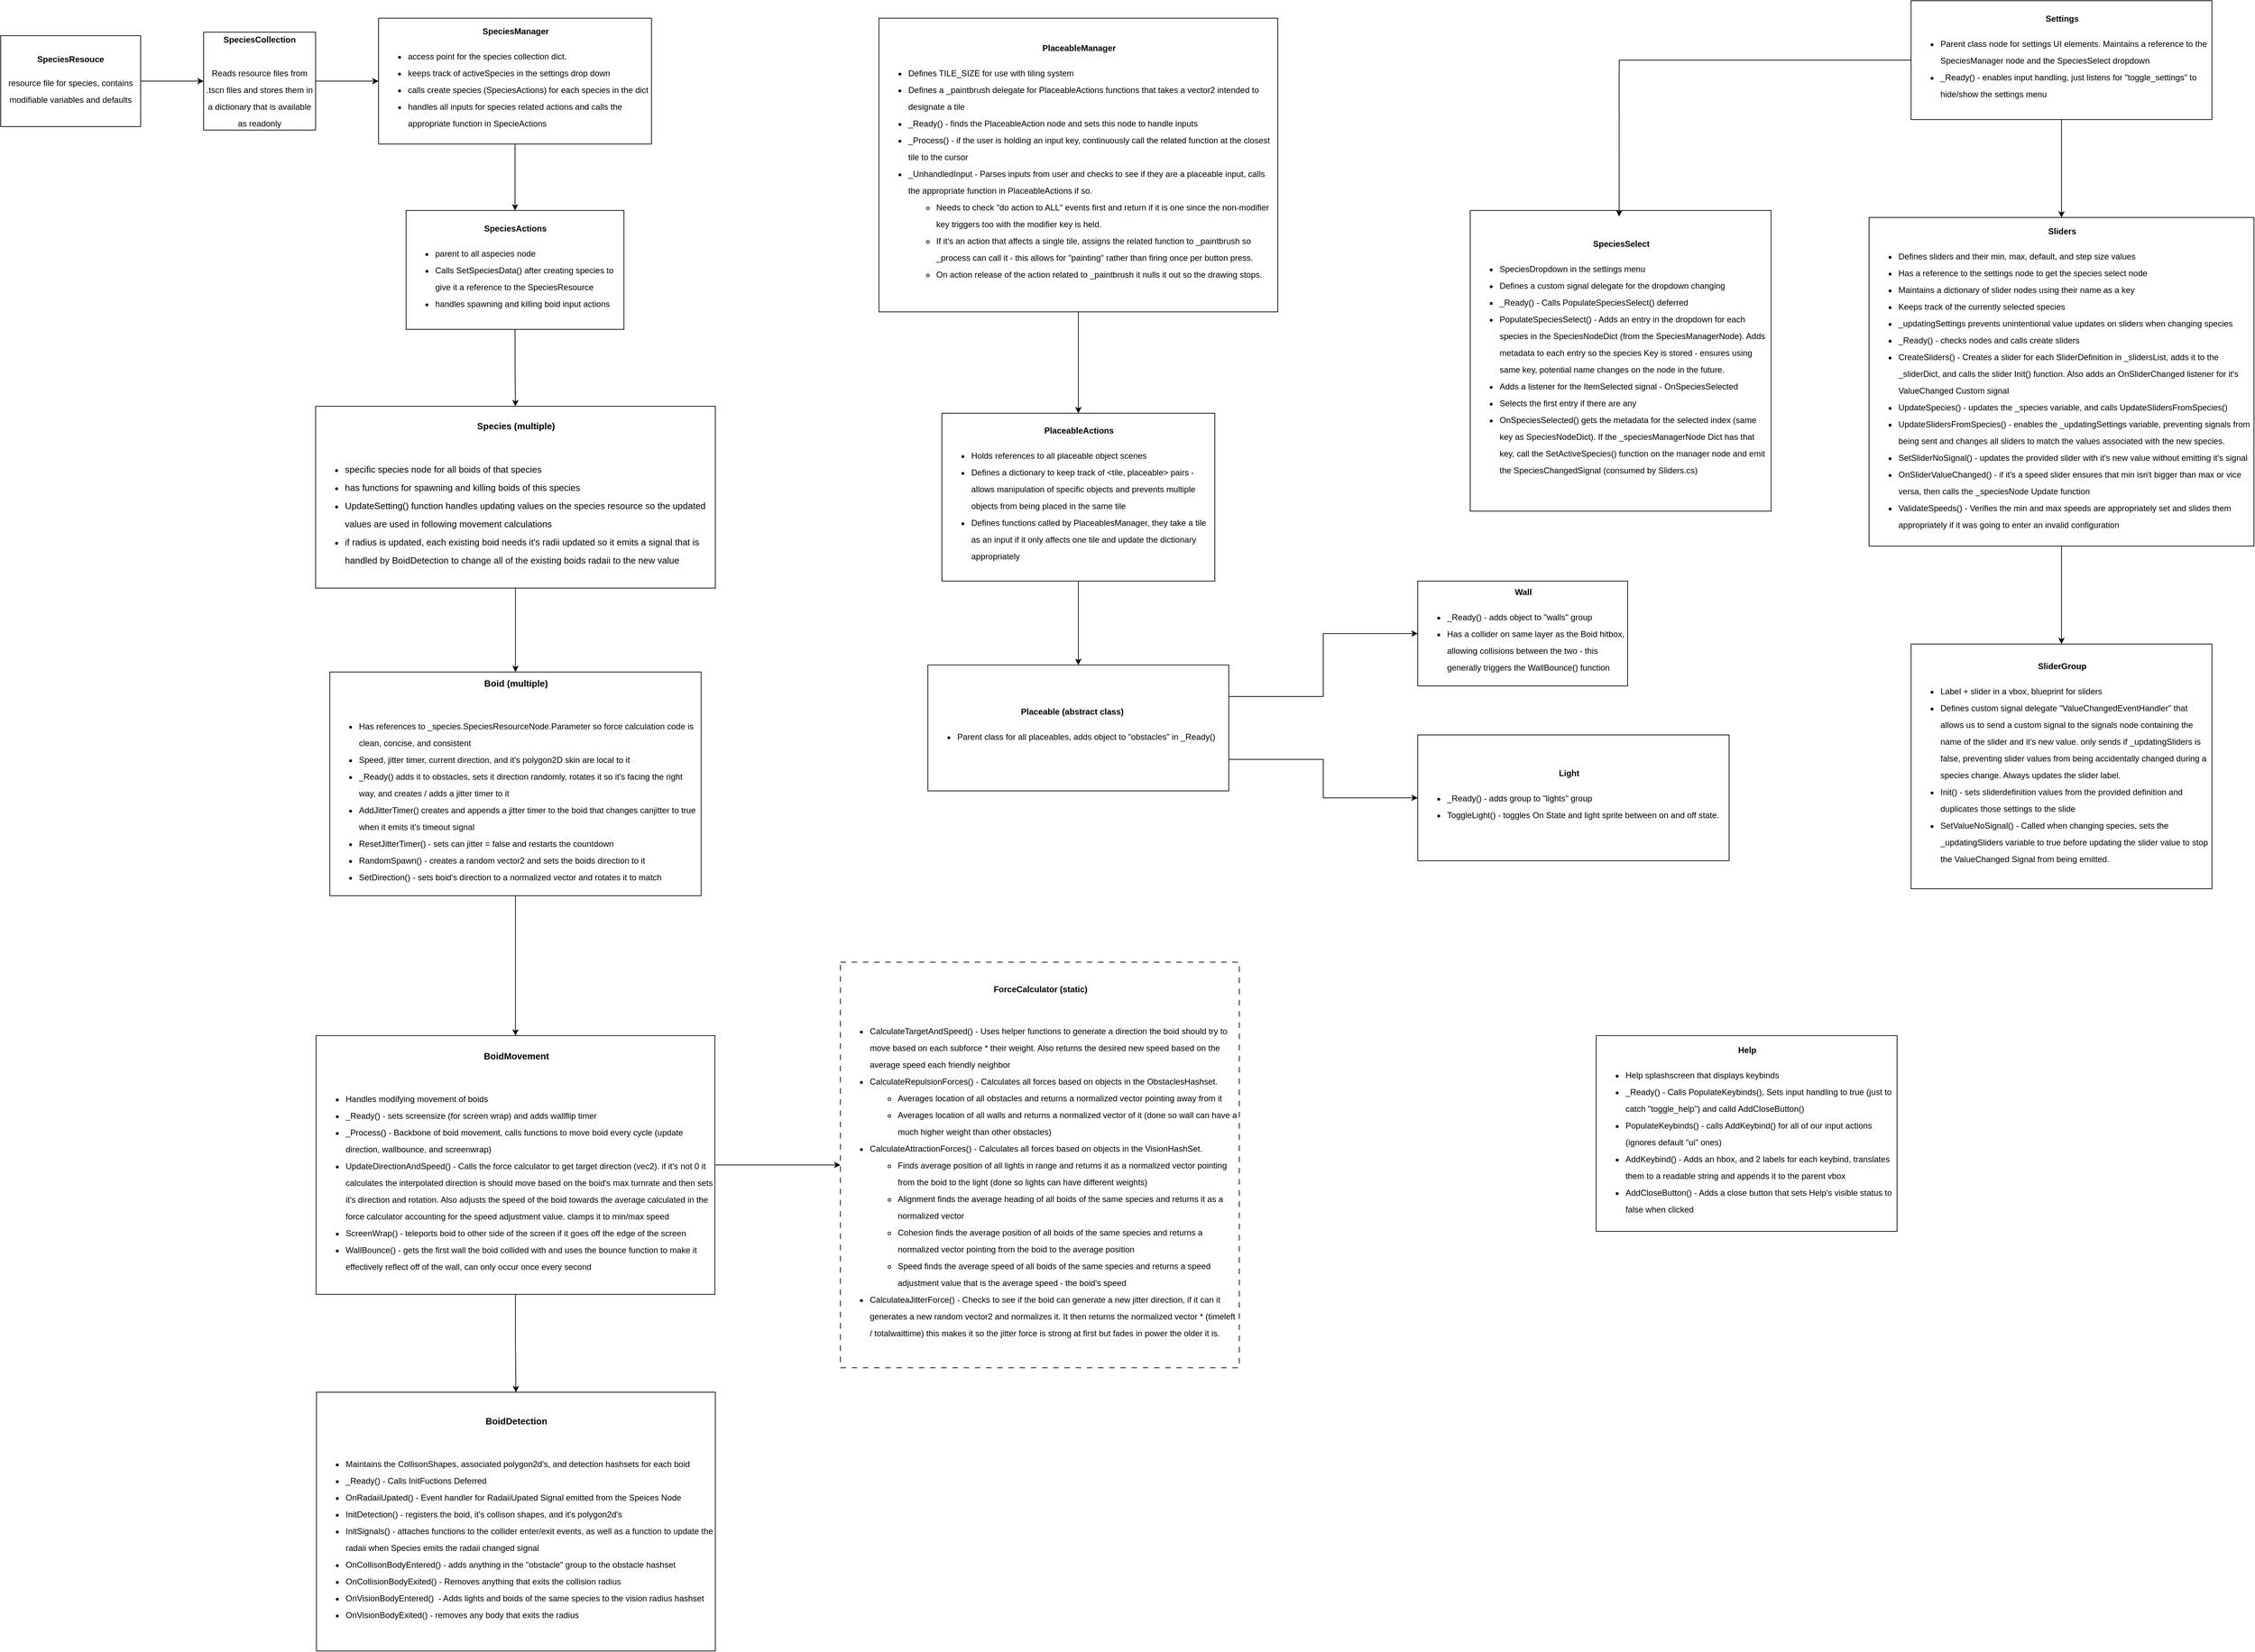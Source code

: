<mxfile version="28.1.0">
  <diagram name="Page-1" id="Xs04RNJFylX2Sl9t9YBy">
    <mxGraphModel dx="4398" dy="1581" grid="1" gridSize="10" guides="1" tooltips="1" connect="1" arrows="1" fold="1" page="1" pageScale="1" pageWidth="850" pageHeight="1100" math="0" shadow="0">
      <root>
        <mxCell id="0" />
        <mxCell id="1" parent="0" />
        <mxCell id="gzoKoLbx1u-RwGfraSK8-8" value="" style="edgeStyle=orthogonalEdgeStyle;rounded=0;orthogonalLoop=1;jettySize=auto;html=1;" edge="1" parent="1" source="gzoKoLbx1u-RwGfraSK8-1" target="gzoKoLbx1u-RwGfraSK8-7">
          <mxGeometry relative="1" as="geometry" />
        </mxCell>
        <mxCell id="gzoKoLbx1u-RwGfraSK8-1" value="&lt;div style=&quot;line-height: 200%;&quot;&gt;&lt;div align=&quot;center&quot;&gt;&lt;b&gt;SpeciesManager&lt;/b&gt;&lt;/div&gt;&lt;div align=&quot;left&quot;&gt;&lt;ul&gt;&lt;li&gt;access point for the species collection dict.&amp;nbsp;&lt;/li&gt;&lt;li&gt;keeps track of activeSpecies in the settings drop down&lt;/li&gt;&lt;li&gt;calls create species (SpeciesActions) for each species in the dict&lt;/li&gt;&lt;li&gt;handles all inputs for species related actions and calls the appropriate function in SpecieActions&lt;/li&gt;&lt;/ul&gt;&lt;/div&gt;&lt;/div&gt;" style="rounded=0;whiteSpace=wrap;html=1;align=left;" vertex="1" parent="1">
          <mxGeometry x="-1140" y="75" width="390" height="180" as="geometry" />
        </mxCell>
        <mxCell id="gzoKoLbx1u-RwGfraSK8-6" value="" style="edgeStyle=orthogonalEdgeStyle;rounded=0;orthogonalLoop=1;jettySize=auto;html=1;" edge="1" parent="1" source="gzoKoLbx1u-RwGfraSK8-2" target="gzoKoLbx1u-RwGfraSK8-1">
          <mxGeometry relative="1" as="geometry" />
        </mxCell>
        <mxCell id="gzoKoLbx1u-RwGfraSK8-2" value="&lt;div style=&quot;line-height: 200%;&quot;&gt;&lt;div&gt;&lt;b&gt;SpeciesCollection&lt;/b&gt;&lt;/div&gt;&lt;div&gt;&lt;b&gt;&lt;br&gt;&lt;/b&gt;&lt;/div&gt;&lt;div&gt;Reads resource files from .tscn files and stores them in a dictionary that is available as readonly&lt;/div&gt;&lt;/div&gt;" style="rounded=0;whiteSpace=wrap;html=1;" vertex="1" parent="1">
          <mxGeometry x="-1390" y="95" width="160" height="140" as="geometry" />
        </mxCell>
        <mxCell id="gzoKoLbx1u-RwGfraSK8-5" style="edgeStyle=orthogonalEdgeStyle;rounded=0;orthogonalLoop=1;jettySize=auto;html=1;entryX=0;entryY=0.5;entryDx=0;entryDy=0;" edge="1" parent="1" source="gzoKoLbx1u-RwGfraSK8-4" target="gzoKoLbx1u-RwGfraSK8-2">
          <mxGeometry relative="1" as="geometry" />
        </mxCell>
        <mxCell id="gzoKoLbx1u-RwGfraSK8-4" value="&lt;div&gt;&lt;b&gt;SpeciesResouce&lt;/b&gt;&lt;/div&gt;&lt;div&gt;&lt;br&gt;&lt;/div&gt;&lt;div style=&quot;line-height: 200%;&quot;&gt;resource file for species, contains modifiable variables and defaults&lt;/div&gt;" style="rounded=0;whiteSpace=wrap;html=1;" vertex="1" parent="1">
          <mxGeometry x="-1680" y="100" width="200" height="130" as="geometry" />
        </mxCell>
        <mxCell id="gzoKoLbx1u-RwGfraSK8-10" value="" style="edgeStyle=orthogonalEdgeStyle;rounded=0;orthogonalLoop=1;jettySize=auto;html=1;" edge="1" parent="1" source="gzoKoLbx1u-RwGfraSK8-7" target="gzoKoLbx1u-RwGfraSK8-9">
          <mxGeometry relative="1" as="geometry" />
        </mxCell>
        <mxCell id="gzoKoLbx1u-RwGfraSK8-7" value="&lt;div style=&quot;line-height: 200%;&quot;&gt;&lt;div align=&quot;center&quot;&gt;&lt;b&gt;SpeciesActions&lt;/b&gt;&lt;/div&gt;&lt;div align=&quot;left&quot;&gt;&lt;ul&gt;&lt;li&gt;parent to all aspecies node&lt;/li&gt;&lt;li&gt;Calls SetSpeciesData() after creating species to give it a reference to the SpeciesResource&lt;/li&gt;&lt;li&gt;handles spawning and killing boid input actions&lt;/li&gt;&lt;/ul&gt;&lt;/div&gt;&lt;/div&gt;" style="whiteSpace=wrap;html=1;align=left;rounded=0;spacingRight=0;" vertex="1" parent="1">
          <mxGeometry x="-1100.62" y="350" width="311.25" height="170" as="geometry" />
        </mxCell>
        <mxCell id="gzoKoLbx1u-RwGfraSK8-16" value="" style="edgeStyle=orthogonalEdgeStyle;rounded=0;orthogonalLoop=1;jettySize=auto;html=1;entryX=0.5;entryY=0;entryDx=0;entryDy=0;" edge="1" parent="1" source="gzoKoLbx1u-RwGfraSK8-9" target="gzoKoLbx1u-RwGfraSK8-18">
          <mxGeometry relative="1" as="geometry">
            <mxPoint x="-943.76" y="1200" as="targetPoint" />
          </mxGeometry>
        </mxCell>
        <mxCell id="gzoKoLbx1u-RwGfraSK8-9" value="&lt;div style=&quot;line-height: 200%;&quot;&gt;&lt;div align=&quot;center&quot;&gt;&lt;font style=&quot;font-size: 13px; line-height: 200%;&quot;&gt;&lt;b&gt;Species (multiple)&lt;/b&gt;&lt;/font&gt;&lt;/div&gt;&lt;div align=&quot;left&quot;&gt;&lt;font style=&quot;font-size: 13px;&quot;&gt;&lt;b&gt;&lt;br&gt;&lt;/b&gt;&lt;/font&gt;&lt;/div&gt;&lt;div align=&quot;left&quot;&gt;&lt;ul&gt;&lt;li&gt;&lt;div&gt;&lt;font style=&quot;font-size: 13px; line-height: 200%;&quot;&gt;specific species node for all boids of that species&lt;/font&gt;&lt;/div&gt;&lt;/li&gt;&lt;li&gt;&lt;div&gt;&lt;font style=&quot;font-size: 13px; line-height: 200%;&quot;&gt;has functions for spawning and killing boids of this species&lt;/font&gt;&lt;/div&gt;&lt;/li&gt;&lt;li&gt;&lt;div&gt;&lt;font style=&quot;font-size: 13px; line-height: 200%;&quot;&gt;UpdateSetting() function handles updating values on the species resource so the updated values are used in following movement calculations&lt;/font&gt;&lt;/div&gt;&lt;/li&gt;&lt;li&gt;&lt;div&gt;&lt;font style=&quot;font-size: 13px; line-height: 200%;&quot;&gt;if radius is updated, each existing boid needs it&#39;s radii updated so it emits a signal that is handled by BoidDetection to change all of the existing boids radaii to the new value&lt;/font&gt;&lt;/div&gt;&lt;/li&gt;&lt;/ul&gt;&lt;/div&gt;&lt;/div&gt;" style="whiteSpace=wrap;html=1;rounded=0;spacingRight=0;align=left;" vertex="1" parent="1">
          <mxGeometry x="-1230" y="630" width="571.24" height="260" as="geometry" />
        </mxCell>
        <mxCell id="gzoKoLbx1u-RwGfraSK8-20" style="edgeStyle=orthogonalEdgeStyle;rounded=0;orthogonalLoop=1;jettySize=auto;html=1;entryX=0.5;entryY=0;entryDx=0;entryDy=0;exitX=0.5;exitY=1;exitDx=0;exitDy=0;" edge="1" parent="1" source="gzoKoLbx1u-RwGfraSK8-21" target="gzoKoLbx1u-RwGfraSK8-19">
          <mxGeometry relative="1" as="geometry">
            <mxPoint x="-580" y="1090" as="sourcePoint" />
          </mxGeometry>
        </mxCell>
        <mxCell id="gzoKoLbx1u-RwGfraSK8-18" value="&lt;div style=&quot;line-height: 200%;&quot;&gt;&lt;div align=&quot;center&quot;&gt;&lt;font style=&quot;font-size: 13px; line-height: 200%;&quot;&gt;&lt;b&gt;Boid (multiple)&lt;/b&gt;&lt;/font&gt;&lt;/div&gt;&lt;div align=&quot;left&quot;&gt;&lt;font style=&quot;font-size: 13px;&quot;&gt;&lt;b&gt;&lt;br&gt;&lt;/b&gt;&lt;/font&gt;&lt;/div&gt;&lt;div align=&quot;left&quot;&gt;&lt;ul&gt;&lt;li&gt;&lt;div&gt;Has references to _species.SpeciesResourceNode.Parameter so force calculation code is clean, concise, and consistent&lt;/div&gt;&lt;/li&gt;&lt;li&gt;Speed, jitter timer, current direction, and it&#39;s polygon2D skin are local to it&lt;/li&gt;&lt;li&gt;_Ready() adds it to obstacles, sets it direction randomly, rotates it so it&#39;s facing the right way, and creates / adds a jitter timer to it&lt;/li&gt;&lt;li&gt;AddJitterTimer() creates and appends a jitter timer to the boid that changes canjitter to true when it emits it&#39;s timeout signal&lt;/li&gt;&lt;li&gt;ResetJitterTimer() - sets can jitter = false and restarts the countdown&lt;/li&gt;&lt;li&gt;RandomSpawn() - creates a random vector2 and sets the boids direction to it&lt;/li&gt;&lt;li&gt;SetDirection() - sets boid&#39;s direction to a normalized vector and rotates it to match&lt;/li&gt;&lt;/ul&gt;&lt;/div&gt;&lt;/div&gt;" style="whiteSpace=wrap;html=1;rounded=0;spacingRight=0;align=left;" vertex="1" parent="1">
          <mxGeometry x="-1209.68" y="1010" width="530.62" height="320" as="geometry" />
        </mxCell>
        <mxCell id="gzoKoLbx1u-RwGfraSK8-19" value="&lt;div style=&quot;line-height: 200%;&quot;&gt;&lt;div align=&quot;center&quot;&gt;&lt;font style=&quot;font-size: 13px; line-height: 200%;&quot;&gt;&lt;b&gt;BoidDetection&lt;/b&gt;&lt;/font&gt;&lt;/div&gt;&lt;div align=&quot;left&quot;&gt;&lt;font style=&quot;font-size: 13px;&quot;&gt;&lt;b&gt;&lt;br&gt;&lt;/b&gt;&lt;/font&gt;&lt;/div&gt;&lt;div align=&quot;left&quot;&gt;&lt;ul&gt;&lt;li&gt;&lt;div&gt;Maintains the CollisonShapes, associated polygon2d&#39;s, and detection hashsets for each boid&lt;/div&gt;&lt;/li&gt;&lt;li&gt;_Ready() - Calls InitFuctions Deferred&lt;/li&gt;&lt;li&gt;OnRadaiiUpated() - Event handler for RadaiiUpated Signal emitted from the Speices Node&lt;/li&gt;&lt;li&gt;InitDetection() - registers the boid, it&#39;s collison shapes, and it&#39;s polygon2d&#39;s&lt;/li&gt;&lt;li&gt;InitSignals() - attaches functions to the collider enter/exit events, as well as a function to update the radaii when Species emits the radaii changed signal&lt;/li&gt;&lt;li&gt;OnCollisonBodyEntered() - adds anything in the &quot;obstacle&quot; group to the obstacle hashset&lt;/li&gt;&lt;li&gt;OnCollisionBodyExited() - Removes anything that exits the collision radius&lt;/li&gt;&lt;li&gt;OnVisionBodyEntered()&amp;nbsp; - Adds lights and boids of the same species to the vision radius hashset&lt;/li&gt;&lt;li&gt;OnVisionBodyExited() - removes any body that exits the radius&lt;/li&gt;&lt;/ul&gt;&lt;/div&gt;&lt;/div&gt;" style="whiteSpace=wrap;html=1;rounded=0;spacingRight=0;align=left;" vertex="1" parent="1">
          <mxGeometry x="-1228.76" y="2040" width="570" height="370" as="geometry" />
        </mxCell>
        <mxCell id="gzoKoLbx1u-RwGfraSK8-30" style="edgeStyle=orthogonalEdgeStyle;rounded=0;orthogonalLoop=1;jettySize=auto;html=1;entryX=0;entryY=0.5;entryDx=0;entryDy=0;" edge="1" parent="1" source="gzoKoLbx1u-RwGfraSK8-21" target="gzoKoLbx1u-RwGfraSK8-29">
          <mxGeometry relative="1" as="geometry" />
        </mxCell>
        <mxCell id="gzoKoLbx1u-RwGfraSK8-21" value="&lt;div style=&quot;line-height: 200%;&quot;&gt;&lt;div align=&quot;center&quot;&gt;&lt;font style=&quot;font-size: 13px; line-height: 200%;&quot;&gt;&lt;b&gt;BoidMovement&lt;/b&gt;&lt;/font&gt;&lt;/div&gt;&lt;div align=&quot;left&quot;&gt;&lt;font style=&quot;font-size: 13px;&quot;&gt;&lt;b&gt;&lt;br&gt;&lt;/b&gt;&lt;/font&gt;&lt;/div&gt;&lt;div align=&quot;left&quot;&gt;&lt;ul&gt;&lt;li&gt;&lt;div&gt;Handles modifying movement of boids&lt;/div&gt;&lt;/li&gt;&lt;li&gt;_Ready() - sets screensize (for screen wrap) and adds wallflip timer&lt;/li&gt;&lt;li&gt;_Process() - Backbone of boid movement, calls functions to move boid every cycle (update direction, wallbounce, and screenwrap)&lt;/li&gt;&lt;li&gt;UpdateDirectionAndSpeed() - Calls the force calculator to get target direction (vec2). if it&#39;s not 0 it calculates the interpolated direction is should move based on the boid&#39;s max turnrate and then sets it&#39;s direction and rotation. Also adjusts the speed of the boid towards the average calculated in the force calculator accounting for the speed adjustment value. clamps it to min/max speed&lt;/li&gt;&lt;li&gt;ScreenWrap() - teleports boid to other side of the screen if it goes off the edge of the screen&lt;/li&gt;&lt;li&gt;WallBounce() - gets the first wall the boid collided with and uses the bounce function to make it effectively reflect off of the wall, can only occur once every second&lt;/li&gt;&lt;/ul&gt;&lt;/div&gt;&lt;/div&gt;" style="whiteSpace=wrap;html=1;rounded=0;spacingRight=0;align=left;" vertex="1" parent="1">
          <mxGeometry x="-1229.37" y="1530" width="570" height="370" as="geometry" />
        </mxCell>
        <mxCell id="gzoKoLbx1u-RwGfraSK8-22" style="edgeStyle=orthogonalEdgeStyle;rounded=0;orthogonalLoop=1;jettySize=auto;html=1;exitX=0.5;exitY=1;exitDx=0;exitDy=0;entryX=0.5;entryY=0;entryDx=0;entryDy=0;" edge="1" parent="1" source="gzoKoLbx1u-RwGfraSK8-18" target="gzoKoLbx1u-RwGfraSK8-21">
          <mxGeometry relative="1" as="geometry" />
        </mxCell>
        <mxCell id="gzoKoLbx1u-RwGfraSK8-29" value="&lt;div style=&quot;line-height: 200%;&quot;&gt;&lt;div align=&quot;center&quot;&gt;&lt;b&gt;ForceCalculator (static)&lt;/b&gt;&lt;/div&gt;&lt;div align=&quot;left&quot;&gt;&lt;font style=&quot;font-size: 13px;&quot;&gt;&lt;b&gt;&lt;br&gt;&lt;/b&gt;&lt;/font&gt;&lt;/div&gt;&lt;div align=&quot;left&quot;&gt;&lt;ul&gt;&lt;li&gt;&lt;div&gt;CalculateTargetAndSpeed() - Uses helper functions to generate a direction the boid should try to move based on each subforce * their weight. Also returns the desired new speed based on the average speed each friendly neighbor&lt;/div&gt;&lt;/li&gt;&lt;li&gt;CalculateRepulsionForces() - Calculates all forces based on objects in the ObstaclesHashset.&amp;nbsp;&lt;/li&gt;&lt;ul&gt;&lt;li&gt;Averages location of all obstacles and returns a normalized vector pointing away from it&lt;/li&gt;&lt;li&gt;Averages location of all walls and returns a normalized vector of it (done so wall can have a much higher weight than other obstacles)&lt;/li&gt;&lt;/ul&gt;&lt;li&gt;CalculateAttractionForces() - Calculates all forces based on objects in the VisionHashSet.&lt;/li&gt;&lt;ul&gt;&lt;li&gt;Finds average position of all lights in range and returns it as a normalized vector pointing from the boid to the light (done so lights can have different weights)&lt;/li&gt;&lt;li&gt;Alignment finds the average heading of all boids of the same species and returns it as a normalized vector&lt;/li&gt;&lt;li&gt;Cohesion finds the average position of all boids of the same species and returns a normalized vector pointing from the boid to the average position&lt;/li&gt;&lt;li&gt;Speed finds the average speed of all boids of the same species and returns a speed adjustment value that is the average speed - the boid&#39;s speed&lt;/li&gt;&lt;/ul&gt;&lt;li&gt;CalculateaJitterForce() - Checks to see if the boid can generate a new jitter direction, if it can it generates a new random vector2 and normalizes it. It then returns the normalized vector * (timeleft / totalwaittime) this makes it so the jitter force is strong at first but fades in power the older it is.&lt;/li&gt;&lt;/ul&gt;&lt;/div&gt;&lt;/div&gt;" style="whiteSpace=wrap;html=1;rounded=0;spacingRight=0;align=left;dashed=1;dashPattern=8 8;" vertex="1" parent="1">
          <mxGeometry x="-480" y="1425" width="570" height="580" as="geometry" />
        </mxCell>
        <mxCell id="gzoKoLbx1u-RwGfraSK8-33" style="edgeStyle=orthogonalEdgeStyle;rounded=0;orthogonalLoop=1;jettySize=auto;html=1;exitX=0.5;exitY=1;exitDx=0;exitDy=0;entryX=0.5;entryY=0;entryDx=0;entryDy=0;" edge="1" parent="1" source="gzoKoLbx1u-RwGfraSK8-31" target="gzoKoLbx1u-RwGfraSK8-32">
          <mxGeometry relative="1" as="geometry" />
        </mxCell>
        <mxCell id="gzoKoLbx1u-RwGfraSK8-31" value="&lt;div style=&quot;line-height: 200%;&quot;&gt;&lt;div align=&quot;center&quot;&gt;&lt;b&gt;PlaceableManager&lt;/b&gt;&lt;/div&gt;&lt;div align=&quot;left&quot;&gt;&lt;ul&gt;&lt;li&gt;Defines TILE_SIZE for use with tiling system&lt;/li&gt;&lt;li&gt;Defines a _paintbrush delegate for PlaceableActions functions that takes a vector2 intended to designate a tile&amp;nbsp;&amp;nbsp;&lt;/li&gt;&lt;li&gt;_Ready() - finds the PlaceableAction node and sets this node to handle inputs&lt;/li&gt;&lt;li&gt;_Process() - if the user is holding an input key, continuously call the related function at the closest tile to the cursor&lt;/li&gt;&lt;li&gt;_UnhandledInput - Parses inputs from user and checks to see if they are a placeable input, calls the appropriate function in PlaceableActions if so.&lt;/li&gt;&lt;ul&gt;&lt;li&gt;Needs to check &quot;do action to ALL&quot; events first and return if it is one since the non-modifier key triggers too with the modifier key is held.&lt;/li&gt;&lt;li&gt;If it&#39;s an action that affects a single tile, assigns the related function to _paintbrush so _process can call it - this allows for &quot;painting&quot; rather than firing once per button press.&amp;nbsp;&lt;/li&gt;&lt;li&gt;On action release of the action related to _paintbrush it nulls it out so the drawing stops.&lt;/li&gt;&lt;/ul&gt;&lt;/ul&gt;&lt;/div&gt;&lt;/div&gt;" style="rounded=0;whiteSpace=wrap;html=1;align=left;" vertex="1" parent="1">
          <mxGeometry x="-425" y="75" width="570" height="420" as="geometry" />
        </mxCell>
        <mxCell id="gzoKoLbx1u-RwGfraSK8-35" style="edgeStyle=orthogonalEdgeStyle;rounded=0;orthogonalLoop=1;jettySize=auto;html=1;exitX=0.5;exitY=1;exitDx=0;exitDy=0;" edge="1" parent="1" source="gzoKoLbx1u-RwGfraSK8-32" target="gzoKoLbx1u-RwGfraSK8-34">
          <mxGeometry relative="1" as="geometry" />
        </mxCell>
        <mxCell id="gzoKoLbx1u-RwGfraSK8-32" value="&lt;div style=&quot;line-height: 200%;&quot;&gt;&lt;div align=&quot;center&quot;&gt;&lt;b&gt;PlaceableActions&lt;/b&gt;&lt;/div&gt;&lt;div align=&quot;left&quot;&gt;&lt;ul&gt;&lt;li&gt;Holds references to all placeable object scenes&lt;/li&gt;&lt;li&gt;Defines a dictionary to keep track of &amp;lt;tile, placeable&amp;gt; pairs - allows manipulation of specific objects and prevents multiple objects from being placed in the same tile&lt;/li&gt;&lt;li&gt;Defines functions called by PlaceablesManager, they take a tile as an input if it only affects one tile and update the dictionary appropriately&lt;/li&gt;&lt;/ul&gt;&lt;/div&gt;&lt;/div&gt;" style="rounded=0;whiteSpace=wrap;html=1;align=left;" vertex="1" parent="1">
          <mxGeometry x="-335" y="640" width="390" height="240" as="geometry" />
        </mxCell>
        <mxCell id="gzoKoLbx1u-RwGfraSK8-38" style="edgeStyle=orthogonalEdgeStyle;rounded=0;orthogonalLoop=1;jettySize=auto;html=1;exitX=1;exitY=0.25;exitDx=0;exitDy=0;entryX=0;entryY=0.5;entryDx=0;entryDy=0;" edge="1" parent="1" source="gzoKoLbx1u-RwGfraSK8-34" target="gzoKoLbx1u-RwGfraSK8-36">
          <mxGeometry relative="1" as="geometry" />
        </mxCell>
        <mxCell id="gzoKoLbx1u-RwGfraSK8-39" style="edgeStyle=orthogonalEdgeStyle;rounded=0;orthogonalLoop=1;jettySize=auto;html=1;exitX=1;exitY=0.75;exitDx=0;exitDy=0;entryX=0;entryY=0.5;entryDx=0;entryDy=0;" edge="1" parent="1" source="gzoKoLbx1u-RwGfraSK8-34" target="gzoKoLbx1u-RwGfraSK8-37">
          <mxGeometry relative="1" as="geometry" />
        </mxCell>
        <mxCell id="gzoKoLbx1u-RwGfraSK8-34" value="&lt;div style=&quot;line-height: 200%;&quot;&gt;&lt;div align=&quot;center&quot;&gt;&lt;b&gt;Placeable (abstract class)&lt;/b&gt;&lt;/div&gt;&lt;div align=&quot;left&quot;&gt;&lt;ul&gt;&lt;li&gt;Parent class for all placeables, adds object to &quot;obstacles&quot; in _Ready()&lt;/li&gt;&lt;/ul&gt;&lt;/div&gt;&lt;/div&gt;" style="rounded=0;whiteSpace=wrap;html=1;align=left;" vertex="1" parent="1">
          <mxGeometry x="-355" y="1000" width="430" height="180" as="geometry" />
        </mxCell>
        <mxCell id="gzoKoLbx1u-RwGfraSK8-36" value="&lt;div style=&quot;line-height: 200%;&quot;&gt;&lt;div align=&quot;center&quot;&gt;&lt;b&gt;Wall&lt;/b&gt;&lt;/div&gt;&lt;div align=&quot;left&quot;&gt;&lt;ul&gt;&lt;li&gt;_Ready() - adds object to &quot;walls&quot; group&lt;/li&gt;&lt;li&gt;Has a collider on same layer as the Boid hitbox, allowing collisions between the two - this generally triggers the WallBounce() function&lt;/li&gt;&lt;/ul&gt;&lt;/div&gt;&lt;/div&gt;" style="rounded=0;whiteSpace=wrap;html=1;align=left;" vertex="1" parent="1">
          <mxGeometry x="345" y="880" width="300" height="150" as="geometry" />
        </mxCell>
        <mxCell id="gzoKoLbx1u-RwGfraSK8-37" value="&lt;div style=&quot;line-height: 200%;&quot;&gt;&lt;div align=&quot;center&quot;&gt;&lt;b&gt;Light&lt;/b&gt;&lt;/div&gt;&lt;div align=&quot;left&quot;&gt;&lt;ul&gt;&lt;li&gt;_Ready() - adds group to &quot;lights&quot; group&lt;/li&gt;&lt;li&gt;ToggleLight() - toggles On State and light sprite between on and off state.&lt;/li&gt;&lt;/ul&gt;&lt;/div&gt;&lt;/div&gt;" style="rounded=0;whiteSpace=wrap;html=1;align=left;" vertex="1" parent="1">
          <mxGeometry x="345" y="1100" width="445" height="180" as="geometry" />
        </mxCell>
        <mxCell id="gzoKoLbx1u-RwGfraSK8-43" style="edgeStyle=orthogonalEdgeStyle;rounded=0;orthogonalLoop=1;jettySize=auto;html=1;exitX=0.5;exitY=1;exitDx=0;exitDy=0;" edge="1" parent="1" source="gzoKoLbx1u-RwGfraSK8-40" target="gzoKoLbx1u-RwGfraSK8-41">
          <mxGeometry relative="1" as="geometry" />
        </mxCell>
        <mxCell id="gzoKoLbx1u-RwGfraSK8-40" value="&lt;div style=&quot;line-height: 200%;&quot;&gt;&lt;div align=&quot;center&quot;&gt;&lt;b&gt;Settings&lt;/b&gt;&lt;/div&gt;&lt;div align=&quot;left&quot;&gt;&lt;ul&gt;&lt;li&gt;Parent class node for settings UI elements. Maintains a reference to the SpeciesManager node and the SpeciesSelect dropdown&lt;/li&gt;&lt;li&gt;_Ready() - enables input handling, just listens for &quot;toggle_settings&quot; to hide/show the settings menu&lt;/li&gt;&lt;/ul&gt;&lt;/div&gt;&lt;/div&gt;" style="rounded=0;whiteSpace=wrap;html=1;align=left;" vertex="1" parent="1">
          <mxGeometry x="1050" y="50" width="430" height="170" as="geometry" />
        </mxCell>
        <mxCell id="gzoKoLbx1u-RwGfraSK8-44" style="edgeStyle=orthogonalEdgeStyle;rounded=0;orthogonalLoop=1;jettySize=auto;html=1;exitX=0.5;exitY=1;exitDx=0;exitDy=0;entryX=0.5;entryY=0;entryDx=0;entryDy=0;" edge="1" parent="1" source="gzoKoLbx1u-RwGfraSK8-41" target="gzoKoLbx1u-RwGfraSK8-42">
          <mxGeometry relative="1" as="geometry" />
        </mxCell>
        <mxCell id="gzoKoLbx1u-RwGfraSK8-41" value="&lt;div style=&quot;line-height: 200%;&quot;&gt;&lt;div align=&quot;center&quot;&gt;&lt;b&gt;Sliders&lt;/b&gt;&lt;/div&gt;&lt;div align=&quot;left&quot;&gt;&lt;ul&gt;&lt;li&gt;Defines sliders and their min, max, default, and step size values&lt;/li&gt;&lt;li&gt;Has a reference to the settings node to get the species select node&lt;/li&gt;&lt;li&gt;Maintains a dictionary of slider nodes using their name as a key&lt;/li&gt;&lt;li&gt;Keeps track of the currently selected species&lt;/li&gt;&lt;li&gt;_updatingSettings prevents unintentional value updates on sliders when changing species&lt;/li&gt;&lt;li&gt;_Ready() - checks nodes and calls create sliders&lt;/li&gt;&lt;li&gt;CreateSliders() - Creates a slider for each SliderDefinition in _slidersList, adds it to the _sliderDict, and calls the slider Init() function. Also adds an OnSliderChanged listener for it&#39;s ValueChanged Custom signal&lt;/li&gt;&lt;li&gt;UpdateSpecies() - updates the _species variable, and calls UpdateSlidersFromSpecies()&lt;/li&gt;&lt;li&gt;UpdateSlidersFromSpecies() - enables the _updatingSettings variable, preventing signals from being sent and changes all sliders to match the values associated with the new species.&lt;/li&gt;&lt;li&gt;SetSliderNoSignal() - updates the provided slider with it&#39;s new value without emitting it&#39;s signal&lt;/li&gt;&lt;li&gt;OnSliderValueChanged() - if it&#39;s a speed slider ensures that min isn&#39;t bigger than max or vice versa, then calls the _speciesNode Update function&lt;/li&gt;&lt;li&gt;ValidateSpeeds() - Verifies the min and max speeds are appropriately set and slides them appropriately if it was going to enter an invalid configuration&lt;/li&gt;&lt;/ul&gt;&lt;/div&gt;&lt;/div&gt;" style="rounded=0;whiteSpace=wrap;html=1;align=left;" vertex="1" parent="1">
          <mxGeometry x="990" y="360" width="550" height="470" as="geometry" />
        </mxCell>
        <mxCell id="gzoKoLbx1u-RwGfraSK8-42" value="&lt;div style=&quot;line-height: 200%;&quot;&gt;&lt;div align=&quot;center&quot;&gt;&lt;b&gt;SliderGroup&lt;/b&gt;&lt;/div&gt;&lt;div align=&quot;left&quot;&gt;&lt;ul&gt;&lt;li&gt;Label + slider in a vbox, blueprint for sliders&lt;/li&gt;&lt;li&gt;Defines custom signal delegate &quot;ValueChangedEventHandler&quot; that allows us to send a custom signal to the signals node containing the name of the slider and it&#39;s new value. only sends if _updatingSliders is false, preventing slider values from being accidentally changed during a species change. Always updates the slider label.&lt;/li&gt;&lt;li&gt;Init() - sets sliderdefinition values from the provided definition and duplicates those settings to the slide&lt;/li&gt;&lt;li&gt;SetValueNoSignal() - Called when changing species, sets the _updatingSliders variable to true before updating the slider value to stop the ValueChanged Signal from being emitted.&lt;/li&gt;&lt;/ul&gt;&lt;/div&gt;&lt;/div&gt;" style="rounded=0;whiteSpace=wrap;html=1;align=left;" vertex="1" parent="1">
          <mxGeometry x="1050" y="970" width="430" height="350" as="geometry" />
        </mxCell>
        <mxCell id="gzoKoLbx1u-RwGfraSK8-45" value="&lt;div style=&quot;line-height: 200%;&quot;&gt;&lt;div align=&quot;center&quot;&gt;&lt;b&gt;SpeciesSelect&lt;/b&gt;&lt;/div&gt;&lt;div align=&quot;left&quot;&gt;&lt;ul&gt;&lt;li&gt;SpeciesDropdown in the settings menu&lt;/li&gt;&lt;li&gt;Defines a custom signal delegate for the dropdown changing&lt;/li&gt;&lt;li&gt;_Ready() - Calls PopulateSpeciesSelect() deferred&lt;/li&gt;&lt;li&gt;PopulateSpeciesSelect() - Adds an entry in the dropdown for each species in the SpeciesNodeDict (from the SpeciesManagerNode). Adds metadata to each entry so the species Key is stored - ensures using same key, potential name changes on the node in the future.&lt;/li&gt;&lt;li&gt;Adds a listener for the ItemSelected signal - OnSpeciesSelected&lt;/li&gt;&lt;li&gt;Selects the first entry if there are any&lt;/li&gt;&lt;li&gt;OnSpeciesSelected() gets the metadata for the selected index (same key as SpeciesNodeDict). If the _speciesManagerNode Dict has that key, call the SetActiveSpecies() function on the manager node and emit the SpeciesChangedSignal (consumed by Sliders.cs)&lt;/li&gt;&lt;/ul&gt;&lt;/div&gt;&lt;/div&gt;" style="rounded=0;whiteSpace=wrap;html=1;align=left;" vertex="1" parent="1">
          <mxGeometry x="420" y="350" width="430" height="430" as="geometry" />
        </mxCell>
        <mxCell id="gzoKoLbx1u-RwGfraSK8-46" style="edgeStyle=orthogonalEdgeStyle;rounded=0;orthogonalLoop=1;jettySize=auto;html=1;exitX=0;exitY=0.5;exitDx=0;exitDy=0;entryX=0.495;entryY=0.02;entryDx=0;entryDy=0;entryPerimeter=0;" edge="1" parent="1" source="gzoKoLbx1u-RwGfraSK8-40" target="gzoKoLbx1u-RwGfraSK8-45">
          <mxGeometry relative="1" as="geometry" />
        </mxCell>
        <mxCell id="gzoKoLbx1u-RwGfraSK8-47" value="&lt;div style=&quot;line-height: 200%;&quot;&gt;&lt;div align=&quot;center&quot;&gt;&lt;b&gt;Help&lt;/b&gt;&lt;/div&gt;&lt;div align=&quot;left&quot;&gt;&lt;ul&gt;&lt;li&gt;Help splashscreen that displays keybinds&lt;/li&gt;&lt;li&gt;_Ready() - Calls PopulateKeybinds(), Sets input handling to true (just to catch &quot;toggle_help&quot;) and calld AddCloseButton()&lt;/li&gt;&lt;li&gt;PopulateKeybinds() - calls AddKeybind() for all of our input actions (ignores default &quot;ui&quot; ones)&lt;/li&gt;&lt;li&gt;AddKeybind() - Adds an hbox, and 2 labels for each keybind, translates them to a readable string and appends it to the parent vbox&lt;/li&gt;&lt;li&gt;AddCloseButton() - Adds a close button that sets Help&#39;s visible status to false when clicked&lt;/li&gt;&lt;/ul&gt;&lt;/div&gt;&lt;/div&gt;" style="rounded=0;whiteSpace=wrap;html=1;align=left;" vertex="1" parent="1">
          <mxGeometry x="600" y="1530" width="430" height="280" as="geometry" />
        </mxCell>
      </root>
    </mxGraphModel>
  </diagram>
</mxfile>
